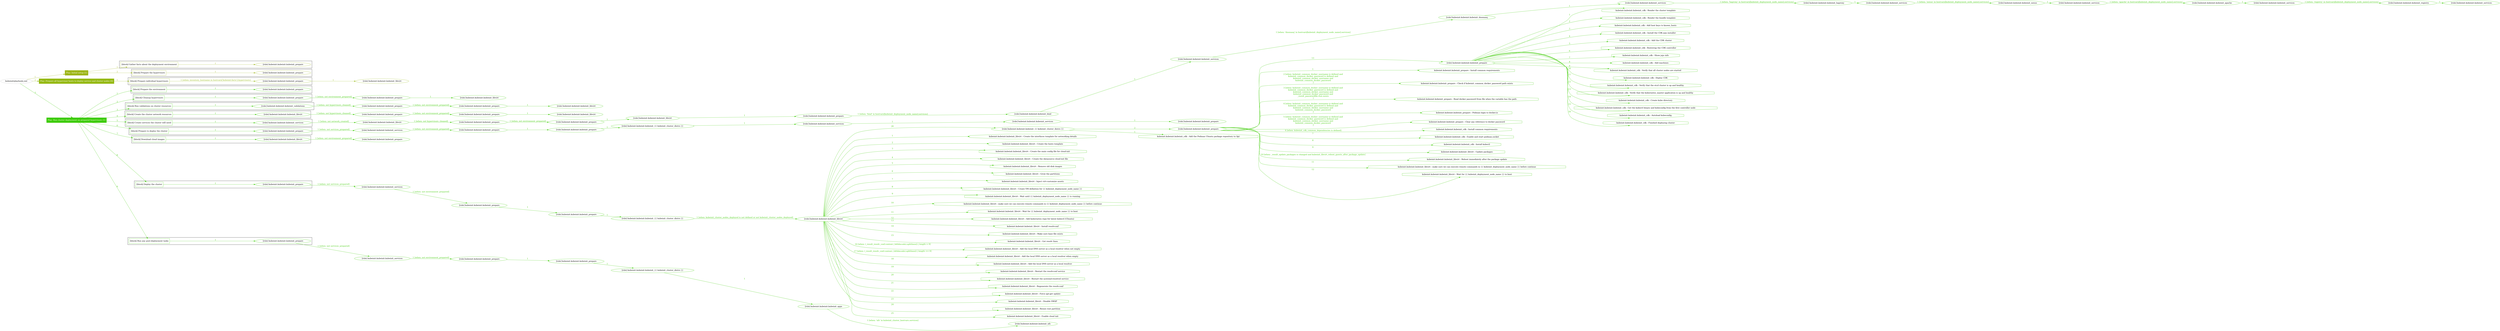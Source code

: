 digraph {
	graph [concentrate=true ordering=in rankdir=LR ratio=fill]
	edge [esep=5 sep=10]
	"kubeinit/playbook.yml" [id=root_node style=dotted]
	play_139ac0d1 [label="Play: Initial setup (1)" color="#9db517" fontcolor="#ffffff" id=play_139ac0d1 shape=box style=filled tooltip=localhost]
	"kubeinit/playbook.yml" -> play_139ac0d1 [label="1 " color="#9db517" fontcolor="#9db517" id=edge_e2d00293 labeltooltip="1 " tooltip="1 "]
	subgraph "kubeinit.kubeinit.kubeinit_prepare" {
		role_235713cd [label="[role] kubeinit.kubeinit.kubeinit_prepare" color="#9db517" id=role_235713cd tooltip="kubeinit.kubeinit.kubeinit_prepare"]
	}
	subgraph "kubeinit.kubeinit.kubeinit_prepare" {
		role_1c2930e9 [label="[role] kubeinit.kubeinit.kubeinit_prepare" color="#9db517" id=role_1c2930e9 tooltip="kubeinit.kubeinit.kubeinit_prepare"]
	}
	subgraph "Play: Initial setup (1)" {
		play_139ac0d1 -> block_db2c0d77 [label=1 color="#9db517" fontcolor="#9db517" id=edge_79e1b531 labeltooltip=1 tooltip=1]
		subgraph cluster_block_db2c0d77 {
			block_db2c0d77 [label="[block] Gather facts about the deployment environment" color="#9db517" id=block_db2c0d77 labeltooltip="Gather facts about the deployment environment" shape=box tooltip="Gather facts about the deployment environment"]
			block_db2c0d77 -> role_235713cd [label="1 " color="#9db517" fontcolor="#9db517" id=edge_b1844570 labeltooltip="1 " tooltip="1 "]
		}
		play_139ac0d1 -> block_19fff118 [label=2 color="#9db517" fontcolor="#9db517" id=edge_1dc5b425 labeltooltip=2 tooltip=2]
		subgraph cluster_block_19fff118 {
			block_19fff118 [label="[block] Prepare the hypervisors" color="#9db517" id=block_19fff118 labeltooltip="Prepare the hypervisors" shape=box tooltip="Prepare the hypervisors"]
			block_19fff118 -> role_1c2930e9 [label="1 " color="#9db517" fontcolor="#9db517" id=edge_aa3ba6ed labeltooltip="1 " tooltip="1 "]
		}
	}
	play_c279ec5d [label="Play: Prepare all hypervisor hosts to deploy service and cluster nodes (0)" color="#95b913" fontcolor="#ffffff" id=play_c279ec5d shape=box style=filled tooltip="Play: Prepare all hypervisor hosts to deploy service and cluster nodes (0)"]
	"kubeinit/playbook.yml" -> play_c279ec5d [label="2 " color="#95b913" fontcolor="#95b913" id=edge_fb7f6e0d labeltooltip="2 " tooltip="2 "]
	subgraph "kubeinit.kubeinit.kubeinit_libvirt" {
		role_0b6ec709 [label="[role] kubeinit.kubeinit.kubeinit_libvirt" color="#95b913" id=role_0b6ec709 tooltip="kubeinit.kubeinit.kubeinit_libvirt"]
	}
	subgraph "kubeinit.kubeinit.kubeinit_prepare" {
		role_fc94334d [label="[role] kubeinit.kubeinit.kubeinit_prepare" color="#95b913" id=role_fc94334d tooltip="kubeinit.kubeinit.kubeinit_prepare"]
		role_fc94334d -> role_0b6ec709 [label="1 " color="#95b913" fontcolor="#95b913" id=edge_1b2c6b45 labeltooltip="1 " tooltip="1 "]
	}
	subgraph "Play: Prepare all hypervisor hosts to deploy service and cluster nodes (0)" {
		play_c279ec5d -> block_f1c97a15 [label=1 color="#95b913" fontcolor="#95b913" id=edge_e7083af8 labeltooltip=1 tooltip=1]
		subgraph cluster_block_f1c97a15 {
			block_f1c97a15 [label="[block] Prepare individual hypervisors" color="#95b913" id=block_f1c97a15 labeltooltip="Prepare individual hypervisors" shape=box tooltip="Prepare individual hypervisors"]
			block_f1c97a15 -> role_fc94334d [label="1 [when: inventory_hostname in hostvars['kubeinit-facts'].hypervisors]" color="#95b913" fontcolor="#95b913" id=edge_14a2e661 labeltooltip="1 [when: inventory_hostname in hostvars['kubeinit-facts'].hypervisors]" tooltip="1 [when: inventory_hostname in hostvars['kubeinit-facts'].hypervisors]"]
		}
	}
	play_c18dbf20 [label="Play: Run cluster deployment on prepared hypervisors (1)" color="#3bcb01" fontcolor="#ffffff" id=play_c18dbf20 shape=box style=filled tooltip=localhost]
	"kubeinit/playbook.yml" -> play_c18dbf20 [label="3 " color="#3bcb01" fontcolor="#3bcb01" id=edge_91a615a2 labeltooltip="3 " tooltip="3 "]
	subgraph "kubeinit.kubeinit.kubeinit_prepare" {
		role_77b43013 [label="[role] kubeinit.kubeinit.kubeinit_prepare" color="#3bcb01" id=role_77b43013 tooltip="kubeinit.kubeinit.kubeinit_prepare"]
	}
	subgraph "kubeinit.kubeinit.kubeinit_libvirt" {
		role_71a951a8 [label="[role] kubeinit.kubeinit.kubeinit_libvirt" color="#3bcb01" id=role_71a951a8 tooltip="kubeinit.kubeinit.kubeinit_libvirt"]
	}
	subgraph "kubeinit.kubeinit.kubeinit_prepare" {
		role_4505e378 [label="[role] kubeinit.kubeinit.kubeinit_prepare" color="#3bcb01" id=role_4505e378 tooltip="kubeinit.kubeinit.kubeinit_prepare"]
		role_4505e378 -> role_71a951a8 [label="1 " color="#3bcb01" fontcolor="#3bcb01" id=edge_147409d7 labeltooltip="1 " tooltip="1 "]
	}
	subgraph "kubeinit.kubeinit.kubeinit_prepare" {
		role_6fd0d046 [label="[role] kubeinit.kubeinit.kubeinit_prepare" color="#3bcb01" id=role_6fd0d046 tooltip="kubeinit.kubeinit.kubeinit_prepare"]
		role_6fd0d046 -> role_4505e378 [label="1 [when: not environment_prepared]" color="#3bcb01" fontcolor="#3bcb01" id=edge_62e5e2d9 labeltooltip="1 [when: not environment_prepared]" tooltip="1 [when: not environment_prepared]"]
	}
	subgraph "kubeinit.kubeinit.kubeinit_libvirt" {
		role_e3819840 [label="[role] kubeinit.kubeinit.kubeinit_libvirt" color="#3bcb01" id=role_e3819840 tooltip="kubeinit.kubeinit.kubeinit_libvirt"]
	}
	subgraph "kubeinit.kubeinit.kubeinit_prepare" {
		role_c427ed28 [label="[role] kubeinit.kubeinit.kubeinit_prepare" color="#3bcb01" id=role_c427ed28 tooltip="kubeinit.kubeinit.kubeinit_prepare"]
		role_c427ed28 -> role_e3819840 [label="1 " color="#3bcb01" fontcolor="#3bcb01" id=edge_714e2ecb labeltooltip="1 " tooltip="1 "]
	}
	subgraph "kubeinit.kubeinit.kubeinit_prepare" {
		role_046bef90 [label="[role] kubeinit.kubeinit.kubeinit_prepare" color="#3bcb01" id=role_046bef90 tooltip="kubeinit.kubeinit.kubeinit_prepare"]
		role_046bef90 -> role_c427ed28 [label="1 [when: not environment_prepared]" color="#3bcb01" fontcolor="#3bcb01" id=edge_ba4fba8d labeltooltip="1 [when: not environment_prepared]" tooltip="1 [when: not environment_prepared]"]
	}
	subgraph "kubeinit.kubeinit.kubeinit_validations" {
		role_39cc8376 [label="[role] kubeinit.kubeinit.kubeinit_validations" color="#3bcb01" id=role_39cc8376 tooltip="kubeinit.kubeinit.kubeinit_validations"]
		role_39cc8376 -> role_046bef90 [label="1 [when: not hypervisors_cleaned]" color="#3bcb01" fontcolor="#3bcb01" id=edge_90c63027 labeltooltip="1 [when: not hypervisors_cleaned]" tooltip="1 [when: not hypervisors_cleaned]"]
	}
	subgraph "kubeinit.kubeinit.kubeinit_libvirt" {
		role_6507f205 [label="[role] kubeinit.kubeinit.kubeinit_libvirt" color="#3bcb01" id=role_6507f205 tooltip="kubeinit.kubeinit.kubeinit_libvirt"]
	}
	subgraph "kubeinit.kubeinit.kubeinit_prepare" {
		role_ef4e65dc [label="[role] kubeinit.kubeinit.kubeinit_prepare" color="#3bcb01" id=role_ef4e65dc tooltip="kubeinit.kubeinit.kubeinit_prepare"]
		role_ef4e65dc -> role_6507f205 [label="1 " color="#3bcb01" fontcolor="#3bcb01" id=edge_843a1d22 labeltooltip="1 " tooltip="1 "]
	}
	subgraph "kubeinit.kubeinit.kubeinit_prepare" {
		role_cbac071e [label="[role] kubeinit.kubeinit.kubeinit_prepare" color="#3bcb01" id=role_cbac071e tooltip="kubeinit.kubeinit.kubeinit_prepare"]
		role_cbac071e -> role_ef4e65dc [label="1 [when: not environment_prepared]" color="#3bcb01" fontcolor="#3bcb01" id=edge_73c0c1be labeltooltip="1 [when: not environment_prepared]" tooltip="1 [when: not environment_prepared]"]
	}
	subgraph "kubeinit.kubeinit.kubeinit_libvirt" {
		role_a93ee77e [label="[role] kubeinit.kubeinit.kubeinit_libvirt" color="#3bcb01" id=role_a93ee77e tooltip="kubeinit.kubeinit.kubeinit_libvirt"]
		role_a93ee77e -> role_cbac071e [label="1 [when: not hypervisors_cleaned]" color="#3bcb01" fontcolor="#3bcb01" id=edge_bd66911d labeltooltip="1 [when: not hypervisors_cleaned]" tooltip="1 [when: not hypervisors_cleaned]"]
	}
	subgraph "kubeinit.kubeinit.kubeinit_services" {
		role_8e8de776 [label="[role] kubeinit.kubeinit.kubeinit_services" color="#3bcb01" id=role_8e8de776 tooltip="kubeinit.kubeinit.kubeinit_services"]
	}
	subgraph "kubeinit.kubeinit.kubeinit_registry" {
		role_4aa1c66d [label="[role] kubeinit.kubeinit.kubeinit_registry" color="#3bcb01" id=role_4aa1c66d tooltip="kubeinit.kubeinit.kubeinit_registry"]
		role_4aa1c66d -> role_8e8de776 [label="1 " color="#3bcb01" fontcolor="#3bcb01" id=edge_1ea57ffd labeltooltip="1 " tooltip="1 "]
	}
	subgraph "kubeinit.kubeinit.kubeinit_services" {
		role_5d92900a [label="[role] kubeinit.kubeinit.kubeinit_services" color="#3bcb01" id=role_5d92900a tooltip="kubeinit.kubeinit.kubeinit_services"]
		role_5d92900a -> role_4aa1c66d [label="1 [when: 'registry' in hostvars[kubeinit_deployment_node_name].services]" color="#3bcb01" fontcolor="#3bcb01" id=edge_9603d315 labeltooltip="1 [when: 'registry' in hostvars[kubeinit_deployment_node_name].services]" tooltip="1 [when: 'registry' in hostvars[kubeinit_deployment_node_name].services]"]
	}
	subgraph "kubeinit.kubeinit.kubeinit_apache" {
		role_bbfe0adf [label="[role] kubeinit.kubeinit.kubeinit_apache" color="#3bcb01" id=role_bbfe0adf tooltip="kubeinit.kubeinit.kubeinit_apache"]
		role_bbfe0adf -> role_5d92900a [label="1 " color="#3bcb01" fontcolor="#3bcb01" id=edge_8d54e5b8 labeltooltip="1 " tooltip="1 "]
	}
	subgraph "kubeinit.kubeinit.kubeinit_services" {
		role_824d3cd6 [label="[role] kubeinit.kubeinit.kubeinit_services" color="#3bcb01" id=role_824d3cd6 tooltip="kubeinit.kubeinit.kubeinit_services"]
		role_824d3cd6 -> role_bbfe0adf [label="1 [when: 'apache' in hostvars[kubeinit_deployment_node_name].services]" color="#3bcb01" fontcolor="#3bcb01" id=edge_07a5dbcb labeltooltip="1 [when: 'apache' in hostvars[kubeinit_deployment_node_name].services]" tooltip="1 [when: 'apache' in hostvars[kubeinit_deployment_node_name].services]"]
	}
	subgraph "kubeinit.kubeinit.kubeinit_nexus" {
		role_0b97e87d [label="[role] kubeinit.kubeinit.kubeinit_nexus" color="#3bcb01" id=role_0b97e87d tooltip="kubeinit.kubeinit.kubeinit_nexus"]
		role_0b97e87d -> role_824d3cd6 [label="1 " color="#3bcb01" fontcolor="#3bcb01" id=edge_ee6eaa19 labeltooltip="1 " tooltip="1 "]
	}
	subgraph "kubeinit.kubeinit.kubeinit_services" {
		role_a2b9488f [label="[role] kubeinit.kubeinit.kubeinit_services" color="#3bcb01" id=role_a2b9488f tooltip="kubeinit.kubeinit.kubeinit_services"]
		role_a2b9488f -> role_0b97e87d [label="1 [when: 'nexus' in hostvars[kubeinit_deployment_node_name].services]" color="#3bcb01" fontcolor="#3bcb01" id=edge_82bbb438 labeltooltip="1 [when: 'nexus' in hostvars[kubeinit_deployment_node_name].services]" tooltip="1 [when: 'nexus' in hostvars[kubeinit_deployment_node_name].services]"]
	}
	subgraph "kubeinit.kubeinit.kubeinit_haproxy" {
		role_32339056 [label="[role] kubeinit.kubeinit.kubeinit_haproxy" color="#3bcb01" id=role_32339056 tooltip="kubeinit.kubeinit.kubeinit_haproxy"]
		role_32339056 -> role_a2b9488f [label="1 " color="#3bcb01" fontcolor="#3bcb01" id=edge_cef610a2 labeltooltip="1 " tooltip="1 "]
	}
	subgraph "kubeinit.kubeinit.kubeinit_services" {
		role_7278f8b1 [label="[role] kubeinit.kubeinit.kubeinit_services" color="#3bcb01" id=role_7278f8b1 tooltip="kubeinit.kubeinit.kubeinit_services"]
		role_7278f8b1 -> role_32339056 [label="1 [when: 'haproxy' in hostvars[kubeinit_deployment_node_name].services]" color="#3bcb01" fontcolor="#3bcb01" id=edge_1118c98d labeltooltip="1 [when: 'haproxy' in hostvars[kubeinit_deployment_node_name].services]" tooltip="1 [when: 'haproxy' in hostvars[kubeinit_deployment_node_name].services]"]
	}
	subgraph "kubeinit.kubeinit.kubeinit_dnsmasq" {
		role_e31e7e94 [label="[role] kubeinit.kubeinit.kubeinit_dnsmasq" color="#3bcb01" id=role_e31e7e94 tooltip="kubeinit.kubeinit.kubeinit_dnsmasq"]
		role_e31e7e94 -> role_7278f8b1 [label="1 " color="#3bcb01" fontcolor="#3bcb01" id=edge_b9f7ec06 labeltooltip="1 " tooltip="1 "]
	}
	subgraph "kubeinit.kubeinit.kubeinit_services" {
		role_e8c685ad [label="[role] kubeinit.kubeinit.kubeinit_services" color="#3bcb01" id=role_e8c685ad tooltip="kubeinit.kubeinit.kubeinit_services"]
		role_e8c685ad -> role_e31e7e94 [label="1 [when: 'dnsmasq' in hostvars[kubeinit_deployment_node_name].services]" color="#3bcb01" fontcolor="#3bcb01" id=edge_b565d809 labeltooltip="1 [when: 'dnsmasq' in hostvars[kubeinit_deployment_node_name].services]" tooltip="1 [when: 'dnsmasq' in hostvars[kubeinit_deployment_node_name].services]"]
	}
	subgraph "kubeinit.kubeinit.kubeinit_bind" {
		role_beaa17c1 [label="[role] kubeinit.kubeinit.kubeinit_bind" color="#3bcb01" id=role_beaa17c1 tooltip="kubeinit.kubeinit.kubeinit_bind"]
		role_beaa17c1 -> role_e8c685ad [label="1 " color="#3bcb01" fontcolor="#3bcb01" id=edge_747d7efc labeltooltip="1 " tooltip="1 "]
	}
	subgraph "kubeinit.kubeinit.kubeinit_prepare" {
		role_0b9f29f7 [label="[role] kubeinit.kubeinit.kubeinit_prepare" color="#3bcb01" id=role_0b9f29f7 tooltip="kubeinit.kubeinit.kubeinit_prepare"]
		role_0b9f29f7 -> role_beaa17c1 [label="1 [when: 'bind' in hostvars[kubeinit_deployment_node_name].services]" color="#3bcb01" fontcolor="#3bcb01" id=edge_177d3acf labeltooltip="1 [when: 'bind' in hostvars[kubeinit_deployment_node_name].services]" tooltip="1 [when: 'bind' in hostvars[kubeinit_deployment_node_name].services]"]
	}
	subgraph "kubeinit.kubeinit.kubeinit_libvirt" {
		role_2aab75db [label="[role] kubeinit.kubeinit.kubeinit_libvirt" color="#3bcb01" id=role_2aab75db tooltip="kubeinit.kubeinit.kubeinit_libvirt"]
		role_2aab75db -> role_0b9f29f7 [label="1 " color="#3bcb01" fontcolor="#3bcb01" id=edge_883310b0 labeltooltip="1 " tooltip="1 "]
	}
	subgraph "kubeinit.kubeinit.kubeinit_prepare" {
		role_212988d7 [label="[role] kubeinit.kubeinit.kubeinit_prepare" color="#3bcb01" id=role_212988d7 tooltip="kubeinit.kubeinit.kubeinit_prepare"]
		role_212988d7 -> role_2aab75db [label="1 " color="#3bcb01" fontcolor="#3bcb01" id=edge_f5e82c4a labeltooltip="1 " tooltip="1 "]
	}
	subgraph "kubeinit.kubeinit.kubeinit_prepare" {
		role_352aee6c [label="[role] kubeinit.kubeinit.kubeinit_prepare" color="#3bcb01" id=role_352aee6c tooltip="kubeinit.kubeinit.kubeinit_prepare"]
		role_352aee6c -> role_212988d7 [label="1 [when: not environment_prepared]" color="#3bcb01" fontcolor="#3bcb01" id=edge_b927edc4 labeltooltip="1 [when: not environment_prepared]" tooltip="1 [when: not environment_prepared]"]
	}
	subgraph "kubeinit.kubeinit.kubeinit_libvirt" {
		role_fc4002ce [label="[role] kubeinit.kubeinit.kubeinit_libvirt" color="#3bcb01" id=role_fc4002ce tooltip="kubeinit.kubeinit.kubeinit_libvirt"]
		role_fc4002ce -> role_352aee6c [label="1 [when: not hypervisors_cleaned]" color="#3bcb01" fontcolor="#3bcb01" id=edge_6583c583 labeltooltip="1 [when: not hypervisors_cleaned]" tooltip="1 [when: not hypervisors_cleaned]"]
	}
	subgraph "kubeinit.kubeinit.kubeinit_services" {
		role_3cceddab [label="[role] kubeinit.kubeinit.kubeinit_services" color="#3bcb01" id=role_3cceddab tooltip="kubeinit.kubeinit.kubeinit_services"]
		role_3cceddab -> role_fc4002ce [label="1 [when: not network_created]" color="#3bcb01" fontcolor="#3bcb01" id=edge_f567b325 labeltooltip="1 [when: not network_created]" tooltip="1 [when: not network_created]"]
	}
	subgraph "kubeinit.kubeinit.kubeinit_prepare" {
		role_f2bb9f8c [label="[role] kubeinit.kubeinit.kubeinit_prepare" color="#3bcb01" id=role_f2bb9f8c tooltip="kubeinit.kubeinit.kubeinit_prepare"]
	}
	subgraph "kubeinit.kubeinit.kubeinit_services" {
		role_58522531 [label="[role] kubeinit.kubeinit.kubeinit_services" color="#3bcb01" id=role_58522531 tooltip="kubeinit.kubeinit.kubeinit_services"]
		role_58522531 -> role_f2bb9f8c [label="1 " color="#3bcb01" fontcolor="#3bcb01" id=edge_ad16ebf6 labeltooltip="1 " tooltip="1 "]
	}
	subgraph "kubeinit.kubeinit.kubeinit_services" {
		role_dea89d64 [label="[role] kubeinit.kubeinit.kubeinit_services" color="#3bcb01" id=role_dea89d64 tooltip="kubeinit.kubeinit.kubeinit_services"]
		role_dea89d64 -> role_58522531 [label="1 " color="#3bcb01" fontcolor="#3bcb01" id=edge_cae69e8a labeltooltip="1 " tooltip="1 "]
	}
	subgraph "kubeinit.kubeinit.kubeinit_{{ kubeinit_cluster_distro }}" {
		role_d327ed1c [label="[role] kubeinit.kubeinit.kubeinit_{{ kubeinit_cluster_distro }}" color="#3bcb01" id=role_d327ed1c tooltip="kubeinit.kubeinit.kubeinit_{{ kubeinit_cluster_distro }}"]
		role_d327ed1c -> role_dea89d64 [label="1 " color="#3bcb01" fontcolor="#3bcb01" id=edge_1e6ee4a1 labeltooltip="1 " tooltip="1 "]
	}
	subgraph "kubeinit.kubeinit.kubeinit_prepare" {
		role_0cdb6802 [label="[role] kubeinit.kubeinit.kubeinit_prepare" color="#3bcb01" id=role_0cdb6802 tooltip="kubeinit.kubeinit.kubeinit_prepare"]
		role_0cdb6802 -> role_d327ed1c [label="1 " color="#3bcb01" fontcolor="#3bcb01" id=edge_a85cd9a8 labeltooltip="1 " tooltip="1 "]
	}
	subgraph "kubeinit.kubeinit.kubeinit_prepare" {
		role_1611e0cc [label="[role] kubeinit.kubeinit.kubeinit_prepare" color="#3bcb01" id=role_1611e0cc tooltip="kubeinit.kubeinit.kubeinit_prepare"]
		role_1611e0cc -> role_0cdb6802 [label="1 " color="#3bcb01" fontcolor="#3bcb01" id=edge_2f50a052 labeltooltip="1 " tooltip="1 "]
	}
	subgraph "kubeinit.kubeinit.kubeinit_services" {
		role_4da1f9c1 [label="[role] kubeinit.kubeinit.kubeinit_services" color="#3bcb01" id=role_4da1f9c1 tooltip="kubeinit.kubeinit.kubeinit_services"]
		role_4da1f9c1 -> role_1611e0cc [label="1 [when: not environment_prepared]" color="#3bcb01" fontcolor="#3bcb01" id=edge_1fc53ece labeltooltip="1 [when: not environment_prepared]" tooltip="1 [when: not environment_prepared]"]
	}
	subgraph "kubeinit.kubeinit.kubeinit_prepare" {
		role_dc4d9867 [label="[role] kubeinit.kubeinit.kubeinit_prepare" color="#3bcb01" id=role_dc4d9867 tooltip="kubeinit.kubeinit.kubeinit_prepare"]
		role_dc4d9867 -> role_4da1f9c1 [label="1 [when: not services_prepared]" color="#3bcb01" fontcolor="#3bcb01" id=edge_7f609f78 labeltooltip="1 [when: not services_prepared]" tooltip="1 [when: not services_prepared]"]
	}
	subgraph "kubeinit.kubeinit.kubeinit_prepare" {
		role_a46ee915 [label="[role] kubeinit.kubeinit.kubeinit_prepare" color="#3bcb01" id=role_a46ee915 tooltip="kubeinit.kubeinit.kubeinit_prepare"]
	}
	subgraph "kubeinit.kubeinit.kubeinit_libvirt" {
		role_73416c01 [label="[role] kubeinit.kubeinit.kubeinit_libvirt" color="#3bcb01" id=role_73416c01 tooltip="kubeinit.kubeinit.kubeinit_libvirt"]
		role_73416c01 -> role_a46ee915 [label="1 [when: not environment_prepared]" color="#3bcb01" fontcolor="#3bcb01" id=edge_d8336aa7 labeltooltip="1 [when: not environment_prepared]" tooltip="1 [when: not environment_prepared]"]
	}
	subgraph "kubeinit.kubeinit.kubeinit_prepare" {
		role_1f592d22 [label="[role] kubeinit.kubeinit.kubeinit_prepare" color="#3bcb01" id=role_1f592d22 tooltip="kubeinit.kubeinit.kubeinit_prepare"]
		task_01bf9872 [label="kubeinit.kubeinit.kubeinit_cdk : Render the cluster template" color="#3bcb01" id=task_01bf9872 shape=octagon tooltip="kubeinit.kubeinit.kubeinit_cdk : Render the cluster template"]
		role_1f592d22 -> task_01bf9872 [label="1 " color="#3bcb01" fontcolor="#3bcb01" id=edge_67ac3f00 labeltooltip="1 " tooltip="1 "]
		task_03c05e3b [label="kubeinit.kubeinit.kubeinit_cdk : Render the bundle template" color="#3bcb01" id=task_03c05e3b shape=octagon tooltip="kubeinit.kubeinit.kubeinit_cdk : Render the bundle template"]
		role_1f592d22 -> task_03c05e3b [label="2 " color="#3bcb01" fontcolor="#3bcb01" id=edge_87187aa2 labeltooltip="2 " tooltip="2 "]
		task_a8f4e26b [label="kubeinit.kubeinit.kubeinit_cdk : Add host keys to known_hosts" color="#3bcb01" id=task_a8f4e26b shape=octagon tooltip="kubeinit.kubeinit.kubeinit_cdk : Add host keys to known_hosts"]
		role_1f592d22 -> task_a8f4e26b [label="3 " color="#3bcb01" fontcolor="#3bcb01" id=edge_601c2788 labeltooltip="3 " tooltip="3 "]
		task_29152d48 [label="kubeinit.kubeinit.kubeinit_cdk : Install the CDK juju installer" color="#3bcb01" id=task_29152d48 shape=octagon tooltip="kubeinit.kubeinit.kubeinit_cdk : Install the CDK juju installer"]
		role_1f592d22 -> task_29152d48 [label="4 " color="#3bcb01" fontcolor="#3bcb01" id=edge_b7101e9a labeltooltip="4 " tooltip="4 "]
		task_6b087f0a [label="kubeinit.kubeinit.kubeinit_cdk : Add the CDK cluster" color="#3bcb01" id=task_6b087f0a shape=octagon tooltip="kubeinit.kubeinit.kubeinit_cdk : Add the CDK cluster"]
		role_1f592d22 -> task_6b087f0a [label="5 " color="#3bcb01" fontcolor="#3bcb01" id=edge_bab06868 labeltooltip="5 " tooltip="5 "]
		task_821c4992 [label="kubeinit.kubeinit.kubeinit_cdk : Bootstrap the CDK controller" color="#3bcb01" id=task_821c4992 shape=octagon tooltip="kubeinit.kubeinit.kubeinit_cdk : Bootstrap the CDK controller"]
		role_1f592d22 -> task_821c4992 [label="6 " color="#3bcb01" fontcolor="#3bcb01" id=edge_5c4d974d labeltooltip="6 " tooltip="6 "]
		task_e36e1b73 [label="kubeinit.kubeinit.kubeinit_cdk : Show juju info" color="#3bcb01" id=task_e36e1b73 shape=octagon tooltip="kubeinit.kubeinit.kubeinit_cdk : Show juju info"]
		role_1f592d22 -> task_e36e1b73 [label="7 " color="#3bcb01" fontcolor="#3bcb01" id=edge_28a2a621 labeltooltip="7 " tooltip="7 "]
		task_a6ef8f9d [label="kubeinit.kubeinit.kubeinit_cdk : Add machines" color="#3bcb01" id=task_a6ef8f9d shape=octagon tooltip="kubeinit.kubeinit.kubeinit_cdk : Add machines"]
		role_1f592d22 -> task_a6ef8f9d [label="8 " color="#3bcb01" fontcolor="#3bcb01" id=edge_9f705b4d labeltooltip="8 " tooltip="8 "]
		task_96038882 [label="kubeinit.kubeinit.kubeinit_cdk : Verify that all cluster nodes are started" color="#3bcb01" id=task_96038882 shape=octagon tooltip="kubeinit.kubeinit.kubeinit_cdk : Verify that all cluster nodes are started"]
		role_1f592d22 -> task_96038882 [label="9 " color="#3bcb01" fontcolor="#3bcb01" id=edge_852dc21e labeltooltip="9 " tooltip="9 "]
		task_e2375c2f [label="kubeinit.kubeinit.kubeinit_cdk : Deploy CDK" color="#3bcb01" id=task_e2375c2f shape=octagon tooltip="kubeinit.kubeinit.kubeinit_cdk : Deploy CDK"]
		role_1f592d22 -> task_e2375c2f [label="10 " color="#3bcb01" fontcolor="#3bcb01" id=edge_c07103aa labeltooltip="10 " tooltip="10 "]
		task_31cc2c0c [label="kubeinit.kubeinit.kubeinit_cdk : Verify that the etcd cluster is up and healthy" color="#3bcb01" id=task_31cc2c0c shape=octagon tooltip="kubeinit.kubeinit.kubeinit_cdk : Verify that the etcd cluster is up and healthy"]
		role_1f592d22 -> task_31cc2c0c [label="11 " color="#3bcb01" fontcolor="#3bcb01" id=edge_247741da labeltooltip="11 " tooltip="11 "]
		task_47ba7d78 [label="kubeinit.kubeinit.kubeinit_cdk : Verify that the kubernetes_master application is up and healthy" color="#3bcb01" id=task_47ba7d78 shape=octagon tooltip="kubeinit.kubeinit.kubeinit_cdk : Verify that the kubernetes_master application is up and healthy"]
		role_1f592d22 -> task_47ba7d78 [label="12 " color="#3bcb01" fontcolor="#3bcb01" id=edge_1c77e0d6 labeltooltip="12 " tooltip="12 "]
		task_d0be8735 [label="kubeinit.kubeinit.kubeinit_cdk : Create kube directory" color="#3bcb01" id=task_d0be8735 shape=octagon tooltip="kubeinit.kubeinit.kubeinit_cdk : Create kube directory"]
		role_1f592d22 -> task_d0be8735 [label="13 " color="#3bcb01" fontcolor="#3bcb01" id=edge_204ccb1a labeltooltip="13 " tooltip="13 "]
		task_ef339fab [label="kubeinit.kubeinit.kubeinit_cdk : Get the kubectl binary and kubeconfig from the first controller node" color="#3bcb01" id=task_ef339fab shape=octagon tooltip="kubeinit.kubeinit.kubeinit_cdk : Get the kubectl binary and kubeconfig from the first controller node"]
		role_1f592d22 -> task_ef339fab [label="14 " color="#3bcb01" fontcolor="#3bcb01" id=edge_0342a363 labeltooltip="14 " tooltip="14 "]
		task_c8ae32dc [label="kubeinit.kubeinit.kubeinit_cdk : Autoload kubeconfig" color="#3bcb01" id=task_c8ae32dc shape=octagon tooltip="kubeinit.kubeinit.kubeinit_cdk : Autoload kubeconfig"]
		role_1f592d22 -> task_c8ae32dc [label="15 " color="#3bcb01" fontcolor="#3bcb01" id=edge_476cca84 labeltooltip="15 " tooltip="15 "]
		task_d53467a9 [label="kubeinit.kubeinit.kubeinit_cdk : Finished deploying cluster" color="#3bcb01" id=task_d53467a9 shape=octagon tooltip="kubeinit.kubeinit.kubeinit_cdk : Finished deploying cluster"]
		role_1f592d22 -> task_d53467a9 [label="16 " color="#3bcb01" fontcolor="#3bcb01" id=edge_bc0a735f labeltooltip="16 " tooltip="16 "]
	}
	subgraph "kubeinit.kubeinit.kubeinit_prepare" {
		role_fa88adeb [label="[role] kubeinit.kubeinit.kubeinit_prepare" color="#3bcb01" id=role_fa88adeb tooltip="kubeinit.kubeinit.kubeinit_prepare"]
		task_1b1e471e [label="kubeinit.kubeinit.kubeinit_prepare : Install common requirements" color="#3bcb01" id=task_1b1e471e shape=octagon tooltip="kubeinit.kubeinit.kubeinit_prepare : Install common requirements"]
		role_fa88adeb -> task_1b1e471e [label="1 " color="#3bcb01" fontcolor="#3bcb01" id=edge_0568166e labeltooltip="1 " tooltip="1 "]
		task_8c9287c3 [label="kubeinit.kubeinit.kubeinit_prepare : Check if kubeinit_common_docker_password path exists" color="#3bcb01" id=task_8c9287c3 shape=octagon tooltip="kubeinit.kubeinit.kubeinit_prepare : Check if kubeinit_common_docker_password path exists"]
		role_fa88adeb -> task_8c9287c3 [label="2 [when: kubeinit_common_docker_username is defined and
kubeinit_common_docker_password is defined and
kubeinit_common_docker_username and
kubeinit_common_docker_password
]" color="#3bcb01" fontcolor="#3bcb01" id=edge_a60fbfa1 labeltooltip="2 [when: kubeinit_common_docker_username is defined and
kubeinit_common_docker_password is defined and
kubeinit_common_docker_username and
kubeinit_common_docker_password
]" tooltip="2 [when: kubeinit_common_docker_username is defined and
kubeinit_common_docker_password is defined and
kubeinit_common_docker_username and
kubeinit_common_docker_password
]"]
		task_26d95d2b [label="kubeinit.kubeinit.kubeinit_prepare : Read docker password from file when the variable has the path" color="#3bcb01" id=task_26d95d2b shape=octagon tooltip="kubeinit.kubeinit.kubeinit_prepare : Read docker password from file when the variable has the path"]
		role_fa88adeb -> task_26d95d2b [label="3 [when: kubeinit_common_docker_username is defined and
kubeinit_common_docker_password is defined and
kubeinit_common_docker_username and
kubeinit_common_docker_password and
_result_passwordfile.stat.exists
]" color="#3bcb01" fontcolor="#3bcb01" id=edge_a8664739 labeltooltip="3 [when: kubeinit_common_docker_username is defined and
kubeinit_common_docker_password is defined and
kubeinit_common_docker_username and
kubeinit_common_docker_password and
_result_passwordfile.stat.exists
]" tooltip="3 [when: kubeinit_common_docker_username is defined and
kubeinit_common_docker_password is defined and
kubeinit_common_docker_username and
kubeinit_common_docker_password and
_result_passwordfile.stat.exists
]"]
		task_62117911 [label="kubeinit.kubeinit.kubeinit_prepare : Podman login to docker.io" color="#3bcb01" id=task_62117911 shape=octagon tooltip="kubeinit.kubeinit.kubeinit_prepare : Podman login to docker.io"]
		role_fa88adeb -> task_62117911 [label="4 [when: kubeinit_common_docker_username is defined and
kubeinit_common_docker_password is defined and
kubeinit_common_docker_username and
kubeinit_common_docker_password
]" color="#3bcb01" fontcolor="#3bcb01" id=edge_c22d5b4a labeltooltip="4 [when: kubeinit_common_docker_username is defined and
kubeinit_common_docker_password is defined and
kubeinit_common_docker_username and
kubeinit_common_docker_password
]" tooltip="4 [when: kubeinit_common_docker_username is defined and
kubeinit_common_docker_password is defined and
kubeinit_common_docker_username and
kubeinit_common_docker_password
]"]
		task_0edbc86c [label="kubeinit.kubeinit.kubeinit_prepare : Clear any reference to docker password" color="#3bcb01" id=task_0edbc86c shape=octagon tooltip="kubeinit.kubeinit.kubeinit_prepare : Clear any reference to docker password"]
		role_fa88adeb -> task_0edbc86c [label="5 [when: kubeinit_common_docker_username is defined and
kubeinit_common_docker_password is defined and
kubeinit_common_docker_username and
kubeinit_common_docker_password
]" color="#3bcb01" fontcolor="#3bcb01" id=edge_a6dc5eca labeltooltip="5 [when: kubeinit_common_docker_username is defined and
kubeinit_common_docker_password is defined and
kubeinit_common_docker_username and
kubeinit_common_docker_password
]" tooltip="5 [when: kubeinit_common_docker_username is defined and
kubeinit_common_docker_password is defined and
kubeinit_common_docker_username and
kubeinit_common_docker_password
]"]
		task_7d03cd44 [label="kubeinit.kubeinit.kubeinit_cdk : Install common requirements" color="#3bcb01" id=task_7d03cd44 shape=octagon tooltip="kubeinit.kubeinit.kubeinit_cdk : Install common requirements"]
		role_fa88adeb -> task_7d03cd44 [label="6 [when: kubeinit_cdk_common_dependencies is defined]" color="#3bcb01" fontcolor="#3bcb01" id=edge_0dd3b53c labeltooltip="6 [when: kubeinit_cdk_common_dependencies is defined]" tooltip="6 [when: kubeinit_cdk_common_dependencies is defined]"]
		task_dea36713 [label="kubeinit.kubeinit.kubeinit_cdk : Enable and start podman.socket" color="#3bcb01" id=task_dea36713 shape=octagon tooltip="kubeinit.kubeinit.kubeinit_cdk : Enable and start podman.socket"]
		role_fa88adeb -> task_dea36713 [label="7 " color="#3bcb01" fontcolor="#3bcb01" id=edge_5a8e10b5 labeltooltip="7 " tooltip="7 "]
		task_7ae3aa9e [label="kubeinit.kubeinit.kubeinit_cdk : Install kubectl" color="#3bcb01" id=task_7ae3aa9e shape=octagon tooltip="kubeinit.kubeinit.kubeinit_cdk : Install kubectl"]
		role_fa88adeb -> task_7ae3aa9e [label="8 " color="#3bcb01" fontcolor="#3bcb01" id=edge_cf20b2bd labeltooltip="8 " tooltip="8 "]
		task_1c1253c8 [label="kubeinit.kubeinit.kubeinit_libvirt : Update packages" color="#3bcb01" id=task_1c1253c8 shape=octagon tooltip="kubeinit.kubeinit.kubeinit_libvirt : Update packages"]
		role_fa88adeb -> task_1c1253c8 [label="9 " color="#3bcb01" fontcolor="#3bcb01" id=edge_3835ce2b labeltooltip="9 " tooltip="9 "]
		task_e860c597 [label="kubeinit.kubeinit.kubeinit_libvirt : Reboot immediately after the package update" color="#3bcb01" id=task_e860c597 shape=octagon tooltip="kubeinit.kubeinit.kubeinit_libvirt : Reboot immediately after the package update"]
		role_fa88adeb -> task_e860c597 [label="10 [when: _result_update_packages is changed and kubeinit_libvirt_reboot_guests_after_package_update]" color="#3bcb01" fontcolor="#3bcb01" id=edge_c51faf38 labeltooltip="10 [when: _result_update_packages is changed and kubeinit_libvirt_reboot_guests_after_package_update]" tooltip="10 [when: _result_update_packages is changed and kubeinit_libvirt_reboot_guests_after_package_update]"]
		task_bb76ff32 [label="kubeinit.kubeinit.kubeinit_libvirt : make sure we can execute remote commands in {{ kubeinit_deployment_node_name }} before continue" color="#3bcb01" id=task_bb76ff32 shape=octagon tooltip="kubeinit.kubeinit.kubeinit_libvirt : make sure we can execute remote commands in {{ kubeinit_deployment_node_name }} before continue"]
		role_fa88adeb -> task_bb76ff32 [label="11 " color="#3bcb01" fontcolor="#3bcb01" id=edge_ab218fdb labeltooltip="11 " tooltip="11 "]
		task_f9ff0a35 [label="kubeinit.kubeinit.kubeinit_libvirt : Wait for {{ kubeinit_deployment_node_name }} to boot" color="#3bcb01" id=task_f9ff0a35 shape=octagon tooltip="kubeinit.kubeinit.kubeinit_libvirt : Wait for {{ kubeinit_deployment_node_name }} to boot"]
		role_fa88adeb -> task_f9ff0a35 [label="12 " color="#3bcb01" fontcolor="#3bcb01" id=edge_7fdfef0b labeltooltip="12 " tooltip="12 "]
		role_fa88adeb -> role_1f592d22 [label="13 " color="#3bcb01" fontcolor="#3bcb01" id=edge_d00a1326 labeltooltip="13 " tooltip="13 "]
	}
	subgraph "kubeinit.kubeinit.kubeinit_{{ kubeinit_cluster_distro }}" {
		role_1bd91549 [label="[role] kubeinit.kubeinit.kubeinit_{{ kubeinit_cluster_distro }}" color="#3bcb01" id=role_1bd91549 tooltip="kubeinit.kubeinit.kubeinit_{{ kubeinit_cluster_distro }}"]
		task_c06e401b [label="kubeinit.kubeinit.kubeinit_cdk : Add the Podman Ubuntu package repository to Apt" color="#3bcb01" id=task_c06e401b shape=octagon tooltip="kubeinit.kubeinit.kubeinit_cdk : Add the Podman Ubuntu package repository to Apt"]
		role_1bd91549 -> task_c06e401b [label="1 " color="#3bcb01" fontcolor="#3bcb01" id=edge_093d18b2 labeltooltip="1 " tooltip="1 "]
		role_1bd91549 -> role_fa88adeb [label="2 " color="#3bcb01" fontcolor="#3bcb01" id=edge_e8b8e308 labeltooltip="2 " tooltip="2 "]
	}
	subgraph "kubeinit.kubeinit.kubeinit_libvirt" {
		role_92fa2222 [label="[role] kubeinit.kubeinit.kubeinit_libvirt" color="#3bcb01" id=role_92fa2222 tooltip="kubeinit.kubeinit.kubeinit_libvirt"]
		task_dbb2fa14 [label="kubeinit.kubeinit.kubeinit_libvirt : Create the interfaces template for networking details" color="#3bcb01" id=task_dbb2fa14 shape=octagon tooltip="kubeinit.kubeinit.kubeinit_libvirt : Create the interfaces template for networking details"]
		role_92fa2222 -> task_dbb2fa14 [label="1 " color="#3bcb01" fontcolor="#3bcb01" id=edge_0bf5100a labeltooltip="1 " tooltip="1 "]
		task_4223fb74 [label="kubeinit.kubeinit.kubeinit_libvirt : Create the hosts template" color="#3bcb01" id=task_4223fb74 shape=octagon tooltip="kubeinit.kubeinit.kubeinit_libvirt : Create the hosts template"]
		role_92fa2222 -> task_4223fb74 [label="2 " color="#3bcb01" fontcolor="#3bcb01" id=edge_3b121265 labeltooltip="2 " tooltip="2 "]
		task_b9153a68 [label="kubeinit.kubeinit.kubeinit_libvirt : Create the main config file for cloud-init" color="#3bcb01" id=task_b9153a68 shape=octagon tooltip="kubeinit.kubeinit.kubeinit_libvirt : Create the main config file for cloud-init"]
		role_92fa2222 -> task_b9153a68 [label="3 " color="#3bcb01" fontcolor="#3bcb01" id=edge_6871e26e labeltooltip="3 " tooltip="3 "]
		task_4ef8eeb5 [label="kubeinit.kubeinit.kubeinit_libvirt : Create the datasource cloud-init file" color="#3bcb01" id=task_4ef8eeb5 shape=octagon tooltip="kubeinit.kubeinit.kubeinit_libvirt : Create the datasource cloud-init file"]
		role_92fa2222 -> task_4ef8eeb5 [label="4 " color="#3bcb01" fontcolor="#3bcb01" id=edge_2be7b28d labeltooltip="4 " tooltip="4 "]
		task_22d912df [label="kubeinit.kubeinit.kubeinit_libvirt : Remove old disk images" color="#3bcb01" id=task_22d912df shape=octagon tooltip="kubeinit.kubeinit.kubeinit_libvirt : Remove old disk images"]
		role_92fa2222 -> task_22d912df [label="5 " color="#3bcb01" fontcolor="#3bcb01" id=edge_556a1d9f labeltooltip="5 " tooltip="5 "]
		task_2df0dec4 [label="kubeinit.kubeinit.kubeinit_libvirt : Grow the partitions" color="#3bcb01" id=task_2df0dec4 shape=octagon tooltip="kubeinit.kubeinit.kubeinit_libvirt : Grow the partitions"]
		role_92fa2222 -> task_2df0dec4 [label="6 " color="#3bcb01" fontcolor="#3bcb01" id=edge_632513fe labeltooltip="6 " tooltip="6 "]
		task_aa142092 [label="kubeinit.kubeinit.kubeinit_libvirt : Inject virt-customize assets" color="#3bcb01" id=task_aa142092 shape=octagon tooltip="kubeinit.kubeinit.kubeinit_libvirt : Inject virt-customize assets"]
		role_92fa2222 -> task_aa142092 [label="7 " color="#3bcb01" fontcolor="#3bcb01" id=edge_8430d24d labeltooltip="7 " tooltip="7 "]
		task_07a52b1c [label="kubeinit.kubeinit.kubeinit_libvirt : Create VM definition for {{ kubeinit_deployment_node_name }}" color="#3bcb01" id=task_07a52b1c shape=octagon tooltip="kubeinit.kubeinit.kubeinit_libvirt : Create VM definition for {{ kubeinit_deployment_node_name }}"]
		role_92fa2222 -> task_07a52b1c [label="8 " color="#3bcb01" fontcolor="#3bcb01" id=edge_0038b1d6 labeltooltip="8 " tooltip="8 "]
		task_6d6010dc [label="kubeinit.kubeinit.kubeinit_libvirt : Wait until {{ kubeinit_deployment_node_name }} is running" color="#3bcb01" id=task_6d6010dc shape=octagon tooltip="kubeinit.kubeinit.kubeinit_libvirt : Wait until {{ kubeinit_deployment_node_name }} is running"]
		role_92fa2222 -> task_6d6010dc [label="9 " color="#3bcb01" fontcolor="#3bcb01" id=edge_df6bbf0c labeltooltip="9 " tooltip="9 "]
		task_d6179866 [label="kubeinit.kubeinit.kubeinit_libvirt : make sure we can execute remote commands in {{ kubeinit_deployment_node_name }} before continue" color="#3bcb01" id=task_d6179866 shape=octagon tooltip="kubeinit.kubeinit.kubeinit_libvirt : make sure we can execute remote commands in {{ kubeinit_deployment_node_name }} before continue"]
		role_92fa2222 -> task_d6179866 [label="10 " color="#3bcb01" fontcolor="#3bcb01" id=edge_02447db5 labeltooltip="10 " tooltip="10 "]
		task_2c412fa7 [label="kubeinit.kubeinit.kubeinit_libvirt : Wait for {{ kubeinit_deployment_node_name }} to boot" color="#3bcb01" id=task_2c412fa7 shape=octagon tooltip="kubeinit.kubeinit.kubeinit_libvirt : Wait for {{ kubeinit_deployment_node_name }} to boot"]
		role_92fa2222 -> task_2c412fa7 [label="11 " color="#3bcb01" fontcolor="#3bcb01" id=edge_d1e84aa0 labeltooltip="11 " tooltip="11 "]
		task_0359b6a7 [label="kubeinit.kubeinit.kubeinit_libvirt : Add kubernetes repo for latest kubectl (Ubuntu)" color="#3bcb01" id=task_0359b6a7 shape=octagon tooltip="kubeinit.kubeinit.kubeinit_libvirt : Add kubernetes repo for latest kubectl (Ubuntu)"]
		role_92fa2222 -> task_0359b6a7 [label="12 " color="#3bcb01" fontcolor="#3bcb01" id=edge_c8a859dd labeltooltip="12 " tooltip="12 "]
		task_dfda2827 [label="kubeinit.kubeinit.kubeinit_libvirt : Install resolvconf" color="#3bcb01" id=task_dfda2827 shape=octagon tooltip="kubeinit.kubeinit.kubeinit_libvirt : Install resolvconf"]
		role_92fa2222 -> task_dfda2827 [label="13 " color="#3bcb01" fontcolor="#3bcb01" id=edge_6da7a341 labeltooltip="13 " tooltip="13 "]
		task_54809fe4 [label="kubeinit.kubeinit.kubeinit_libvirt : Make sure base file exists" color="#3bcb01" id=task_54809fe4 shape=octagon tooltip="kubeinit.kubeinit.kubeinit_libvirt : Make sure base file exists"]
		role_92fa2222 -> task_54809fe4 [label="14 " color="#3bcb01" fontcolor="#3bcb01" id=edge_7324c0e1 labeltooltip="14 " tooltip="14 "]
		task_b1eb0052 [label="kubeinit.kubeinit.kubeinit_libvirt : Get resolv lines" color="#3bcb01" id=task_b1eb0052 shape=octagon tooltip="kubeinit.kubeinit.kubeinit_libvirt : Get resolv lines"]
		role_92fa2222 -> task_b1eb0052 [label="15 " color="#3bcb01" fontcolor="#3bcb01" id=edge_b1862e32 labeltooltip="15 " tooltip="15 "]
		task_e4b3c8ef [label="kubeinit.kubeinit.kubeinit_libvirt : Add the local DNS server as a local resolver when not empty" color="#3bcb01" id=task_e4b3c8ef shape=octagon tooltip="kubeinit.kubeinit.kubeinit_libvirt : Add the local DNS server as a local resolver when not empty"]
		role_92fa2222 -> task_e4b3c8ef [label="16 [when: (_result_resolv_conf.content | b64decode).splitlines() | length > 0]" color="#3bcb01" fontcolor="#3bcb01" id=edge_af71c98e labeltooltip="16 [when: (_result_resolv_conf.content | b64decode).splitlines() | length > 0]" tooltip="16 [when: (_result_resolv_conf.content | b64decode).splitlines() | length > 0]"]
		task_dd9bb6f5 [label="kubeinit.kubeinit.kubeinit_libvirt : Add the local DNS server as a local resolver when empty" color="#3bcb01" id=task_dd9bb6f5 shape=octagon tooltip="kubeinit.kubeinit.kubeinit_libvirt : Add the local DNS server as a local resolver when empty"]
		role_92fa2222 -> task_dd9bb6f5 [label="17 [when: (_result_resolv_conf.content | b64decode).splitlines() | length == 0]" color="#3bcb01" fontcolor="#3bcb01" id=edge_50fee3a5 labeltooltip="17 [when: (_result_resolv_conf.content | b64decode).splitlines() | length == 0]" tooltip="17 [when: (_result_resolv_conf.content | b64decode).splitlines() | length == 0]"]
		task_c8a27056 [label="kubeinit.kubeinit.kubeinit_libvirt : Add the local DNS server as a local resolver" color="#3bcb01" id=task_c8a27056 shape=octagon tooltip="kubeinit.kubeinit.kubeinit_libvirt : Add the local DNS server as a local resolver"]
		role_92fa2222 -> task_c8a27056 [label="18 " color="#3bcb01" fontcolor="#3bcb01" id=edge_5704ba80 labeltooltip="18 " tooltip="18 "]
		task_48a427a7 [label="kubeinit.kubeinit.kubeinit_libvirt : Restart the resolvconf service" color="#3bcb01" id=task_48a427a7 shape=octagon tooltip="kubeinit.kubeinit.kubeinit_libvirt : Restart the resolvconf service"]
		role_92fa2222 -> task_48a427a7 [label="19 " color="#3bcb01" fontcolor="#3bcb01" id=edge_49778ca4 labeltooltip="19 " tooltip="19 "]
		task_fb1e6f06 [label="kubeinit.kubeinit.kubeinit_libvirt : Restart the systemd-resolved service" color="#3bcb01" id=task_fb1e6f06 shape=octagon tooltip="kubeinit.kubeinit.kubeinit_libvirt : Restart the systemd-resolved service"]
		role_92fa2222 -> task_fb1e6f06 [label="20 " color="#3bcb01" fontcolor="#3bcb01" id=edge_0bd3677d labeltooltip="20 " tooltip="20 "]
		task_2cf05b66 [label="kubeinit.kubeinit.kubeinit_libvirt : Regenerate the resolv.conf" color="#3bcb01" id=task_2cf05b66 shape=octagon tooltip="kubeinit.kubeinit.kubeinit_libvirt : Regenerate the resolv.conf"]
		role_92fa2222 -> task_2cf05b66 [label="21 " color="#3bcb01" fontcolor="#3bcb01" id=edge_2025ee72 labeltooltip="21 " tooltip="21 "]
		task_227a0bf7 [label="kubeinit.kubeinit.kubeinit_libvirt : Force apt-get update" color="#3bcb01" id=task_227a0bf7 shape=octagon tooltip="kubeinit.kubeinit.kubeinit_libvirt : Force apt-get update"]
		role_92fa2222 -> task_227a0bf7 [label="22 " color="#3bcb01" fontcolor="#3bcb01" id=edge_ded516db labeltooltip="22 " tooltip="22 "]
		task_1d012f00 [label="kubeinit.kubeinit.kubeinit_libvirt : Disable SWAP" color="#3bcb01" id=task_1d012f00 shape=octagon tooltip="kubeinit.kubeinit.kubeinit_libvirt : Disable SWAP"]
		role_92fa2222 -> task_1d012f00 [label="23 " color="#3bcb01" fontcolor="#3bcb01" id=edge_466c98ff labeltooltip="23 " tooltip="23 "]
		task_b08febab [label="kubeinit.kubeinit.kubeinit_libvirt : Resize root partition" color="#3bcb01" id=task_b08febab shape=octagon tooltip="kubeinit.kubeinit.kubeinit_libvirt : Resize root partition"]
		role_92fa2222 -> task_b08febab [label="24 " color="#3bcb01" fontcolor="#3bcb01" id=edge_4ef0c39e labeltooltip="24 " tooltip="24 "]
		task_75ae640c [label="kubeinit.kubeinit.kubeinit_libvirt : Enable cloud init" color="#3bcb01" id=task_75ae640c shape=octagon tooltip="kubeinit.kubeinit.kubeinit_libvirt : Enable cloud init"]
		role_92fa2222 -> task_75ae640c [label="25 " color="#3bcb01" fontcolor="#3bcb01" id=edge_d9887d9e labeltooltip="25 " tooltip="25 "]
		role_92fa2222 -> role_1bd91549 [label="26 " color="#3bcb01" fontcolor="#3bcb01" id=edge_aa8c61b6 labeltooltip="26 " tooltip="26 "]
	}
	subgraph "kubeinit.kubeinit.kubeinit_{{ kubeinit_cluster_distro }}" {
		role_79b0c246 [label="[role] kubeinit.kubeinit.kubeinit_{{ kubeinit_cluster_distro }}" color="#3bcb01" id=role_79b0c246 tooltip="kubeinit.kubeinit.kubeinit_{{ kubeinit_cluster_distro }}"]
		role_79b0c246 -> role_92fa2222 [label="1 [when: kubeinit_cluster_nodes_deployed is not defined or not kubeinit_cluster_nodes_deployed]" color="#3bcb01" fontcolor="#3bcb01" id=edge_dbac1f86 labeltooltip="1 [when: kubeinit_cluster_nodes_deployed is not defined or not kubeinit_cluster_nodes_deployed]" tooltip="1 [when: kubeinit_cluster_nodes_deployed is not defined or not kubeinit_cluster_nodes_deployed]"]
	}
	subgraph "kubeinit.kubeinit.kubeinit_prepare" {
		role_d05b9cd8 [label="[role] kubeinit.kubeinit.kubeinit_prepare" color="#3bcb01" id=role_d05b9cd8 tooltip="kubeinit.kubeinit.kubeinit_prepare"]
		role_d05b9cd8 -> role_79b0c246 [label="1 " color="#3bcb01" fontcolor="#3bcb01" id=edge_21935ae7 labeltooltip="1 " tooltip="1 "]
	}
	subgraph "kubeinit.kubeinit.kubeinit_prepare" {
		role_f0adfe2b [label="[role] kubeinit.kubeinit.kubeinit_prepare" color="#3bcb01" id=role_f0adfe2b tooltip="kubeinit.kubeinit.kubeinit_prepare"]
		role_f0adfe2b -> role_d05b9cd8 [label="1 " color="#3bcb01" fontcolor="#3bcb01" id=edge_d50c5652 labeltooltip="1 " tooltip="1 "]
	}
	subgraph "kubeinit.kubeinit.kubeinit_services" {
		role_b43d347f [label="[role] kubeinit.kubeinit.kubeinit_services" color="#3bcb01" id=role_b43d347f tooltip="kubeinit.kubeinit.kubeinit_services"]
		role_b43d347f -> role_f0adfe2b [label="1 [when: not environment_prepared]" color="#3bcb01" fontcolor="#3bcb01" id=edge_0d806fdf labeltooltip="1 [when: not environment_prepared]" tooltip="1 [when: not environment_prepared]"]
	}
	subgraph "kubeinit.kubeinit.kubeinit_prepare" {
		role_2fcb187d [label="[role] kubeinit.kubeinit.kubeinit_prepare" color="#3bcb01" id=role_2fcb187d tooltip="kubeinit.kubeinit.kubeinit_prepare"]
		role_2fcb187d -> role_b43d347f [label="1 [when: not services_prepared]" color="#3bcb01" fontcolor="#3bcb01" id=edge_b624bc3f labeltooltip="1 [when: not services_prepared]" tooltip="1 [when: not services_prepared]"]
	}
	subgraph "kubeinit.kubeinit.kubeinit_nfs" {
		role_5f63eb75 [label="[role] kubeinit.kubeinit.kubeinit_nfs" color="#3bcb01" id=role_5f63eb75 tooltip="kubeinit.kubeinit.kubeinit_nfs"]
	}
	subgraph "kubeinit.kubeinit.kubeinit_apps" {
		role_00b3b2b6 [label="[role] kubeinit.kubeinit.kubeinit_apps" color="#3bcb01" id=role_00b3b2b6 tooltip="kubeinit.kubeinit.kubeinit_apps"]
		role_00b3b2b6 -> role_5f63eb75 [label="1 [when: 'nfs' in kubeinit_cluster_hostvars.services]" color="#3bcb01" fontcolor="#3bcb01" id=edge_199ffab2 labeltooltip="1 [when: 'nfs' in kubeinit_cluster_hostvars.services]" tooltip="1 [when: 'nfs' in kubeinit_cluster_hostvars.services]"]
	}
	subgraph "kubeinit.kubeinit.kubeinit_{{ kubeinit_cluster_distro }}" {
		role_dd9df4bc [label="[role] kubeinit.kubeinit.kubeinit_{{ kubeinit_cluster_distro }}" color="#3bcb01" id=role_dd9df4bc tooltip="kubeinit.kubeinit.kubeinit_{{ kubeinit_cluster_distro }}"]
		role_dd9df4bc -> role_00b3b2b6 [label="1 " color="#3bcb01" fontcolor="#3bcb01" id=edge_065486d1 labeltooltip="1 " tooltip="1 "]
	}
	subgraph "kubeinit.kubeinit.kubeinit_prepare" {
		role_d64ceb95 [label="[role] kubeinit.kubeinit.kubeinit_prepare" color="#3bcb01" id=role_d64ceb95 tooltip="kubeinit.kubeinit.kubeinit_prepare"]
		role_d64ceb95 -> role_dd9df4bc [label="1 " color="#3bcb01" fontcolor="#3bcb01" id=edge_242436d9 labeltooltip="1 " tooltip="1 "]
	}
	subgraph "kubeinit.kubeinit.kubeinit_prepare" {
		role_fbc600ca [label="[role] kubeinit.kubeinit.kubeinit_prepare" color="#3bcb01" id=role_fbc600ca tooltip="kubeinit.kubeinit.kubeinit_prepare"]
		role_fbc600ca -> role_d64ceb95 [label="1 " color="#3bcb01" fontcolor="#3bcb01" id=edge_cadeb625 labeltooltip="1 " tooltip="1 "]
	}
	subgraph "kubeinit.kubeinit.kubeinit_services" {
		role_e4fc8fe0 [label="[role] kubeinit.kubeinit.kubeinit_services" color="#3bcb01" id=role_e4fc8fe0 tooltip="kubeinit.kubeinit.kubeinit_services"]
		role_e4fc8fe0 -> role_fbc600ca [label="1 [when: not environment_prepared]" color="#3bcb01" fontcolor="#3bcb01" id=edge_799dfc58 labeltooltip="1 [when: not environment_prepared]" tooltip="1 [when: not environment_prepared]"]
	}
	subgraph "kubeinit.kubeinit.kubeinit_prepare" {
		role_3c82635d [label="[role] kubeinit.kubeinit.kubeinit_prepare" color="#3bcb01" id=role_3c82635d tooltip="kubeinit.kubeinit.kubeinit_prepare"]
		role_3c82635d -> role_e4fc8fe0 [label="1 [when: not services_prepared]" color="#3bcb01" fontcolor="#3bcb01" id=edge_37dc3557 labeltooltip="1 [when: not services_prepared]" tooltip="1 [when: not services_prepared]"]
	}
	subgraph "Play: Run cluster deployment on prepared hypervisors (1)" {
		play_c18dbf20 -> block_1fd4d3a8 [label=1 color="#3bcb01" fontcolor="#3bcb01" id=edge_9dac0004 labeltooltip=1 tooltip=1]
		subgraph cluster_block_1fd4d3a8 {
			block_1fd4d3a8 [label="[block] Prepare the environment" color="#3bcb01" id=block_1fd4d3a8 labeltooltip="Prepare the environment" shape=box tooltip="Prepare the environment"]
			block_1fd4d3a8 -> role_77b43013 [label="1 " color="#3bcb01" fontcolor="#3bcb01" id=edge_1f55a14e labeltooltip="1 " tooltip="1 "]
		}
		play_c18dbf20 -> block_2137b5a7 [label=2 color="#3bcb01" fontcolor="#3bcb01" id=edge_22a6ac7f labeltooltip=2 tooltip=2]
		subgraph cluster_block_2137b5a7 {
			block_2137b5a7 [label="[block] Cleanup hypervisors" color="#3bcb01" id=block_2137b5a7 labeltooltip="Cleanup hypervisors" shape=box tooltip="Cleanup hypervisors"]
			block_2137b5a7 -> role_6fd0d046 [label="1 " color="#3bcb01" fontcolor="#3bcb01" id=edge_a338dddf labeltooltip="1 " tooltip="1 "]
		}
		play_c18dbf20 -> block_d10a4816 [label=3 color="#3bcb01" fontcolor="#3bcb01" id=edge_353ccae0 labeltooltip=3 tooltip=3]
		subgraph cluster_block_d10a4816 {
			block_d10a4816 [label="[block] Run validations on cluster resources" color="#3bcb01" id=block_d10a4816 labeltooltip="Run validations on cluster resources" shape=box tooltip="Run validations on cluster resources"]
			block_d10a4816 -> role_39cc8376 [label="1 " color="#3bcb01" fontcolor="#3bcb01" id=edge_39fb2b70 labeltooltip="1 " tooltip="1 "]
		}
		play_c18dbf20 -> block_492243fc [label=4 color="#3bcb01" fontcolor="#3bcb01" id=edge_e22da9f7 labeltooltip=4 tooltip=4]
		subgraph cluster_block_492243fc {
			block_492243fc [label="[block] Create the cluster network resources" color="#3bcb01" id=block_492243fc labeltooltip="Create the cluster network resources" shape=box tooltip="Create the cluster network resources"]
			block_492243fc -> role_a93ee77e [label="1 " color="#3bcb01" fontcolor="#3bcb01" id=edge_e912a9a7 labeltooltip="1 " tooltip="1 "]
		}
		play_c18dbf20 -> block_a141cb57 [label=5 color="#3bcb01" fontcolor="#3bcb01" id=edge_9a4c6db5 labeltooltip=5 tooltip=5]
		subgraph cluster_block_a141cb57 {
			block_a141cb57 [label="[block] Create services the cluster will need" color="#3bcb01" id=block_a141cb57 labeltooltip="Create services the cluster will need" shape=box tooltip="Create services the cluster will need"]
			block_a141cb57 -> role_3cceddab [label="1 " color="#3bcb01" fontcolor="#3bcb01" id=edge_115d9f38 labeltooltip="1 " tooltip="1 "]
		}
		play_c18dbf20 -> block_13e8724b [label=6 color="#3bcb01" fontcolor="#3bcb01" id=edge_cced6f82 labeltooltip=6 tooltip=6]
		subgraph cluster_block_13e8724b {
			block_13e8724b [label="[block] Prepare to deploy the cluster" color="#3bcb01" id=block_13e8724b labeltooltip="Prepare to deploy the cluster" shape=box tooltip="Prepare to deploy the cluster"]
			block_13e8724b -> role_dc4d9867 [label="1 " color="#3bcb01" fontcolor="#3bcb01" id=edge_93d75a8b labeltooltip="1 " tooltip="1 "]
		}
		play_c18dbf20 -> block_a3f15d4e [label=7 color="#3bcb01" fontcolor="#3bcb01" id=edge_a30c0c3f labeltooltip=7 tooltip=7]
		subgraph cluster_block_a3f15d4e {
			block_a3f15d4e [label="[block] Download cloud images" color="#3bcb01" id=block_a3f15d4e labeltooltip="Download cloud images" shape=box tooltip="Download cloud images"]
			block_a3f15d4e -> role_73416c01 [label="1 " color="#3bcb01" fontcolor="#3bcb01" id=edge_32dab5af labeltooltip="1 " tooltip="1 "]
		}
		play_c18dbf20 -> block_a189b6f2 [label=8 color="#3bcb01" fontcolor="#3bcb01" id=edge_7cf3300a labeltooltip=8 tooltip=8]
		subgraph cluster_block_a189b6f2 {
			block_a189b6f2 [label="[block] Deploy the cluster" color="#3bcb01" id=block_a189b6f2 labeltooltip="Deploy the cluster" shape=box tooltip="Deploy the cluster"]
			block_a189b6f2 -> role_2fcb187d [label="1 " color="#3bcb01" fontcolor="#3bcb01" id=edge_67bacf5f labeltooltip="1 " tooltip="1 "]
		}
		play_c18dbf20 -> block_0584f83e [label=9 color="#3bcb01" fontcolor="#3bcb01" id=edge_e4675d8d labeltooltip=9 tooltip=9]
		subgraph cluster_block_0584f83e {
			block_0584f83e [label="[block] Run any post-deployment tasks" color="#3bcb01" id=block_0584f83e labeltooltip="Run any post-deployment tasks" shape=box tooltip="Run any post-deployment tasks"]
			block_0584f83e -> role_3c82635d [label="1 " color="#3bcb01" fontcolor="#3bcb01" id=edge_7161674d labeltooltip="1 " tooltip="1 "]
		}
	}
}
